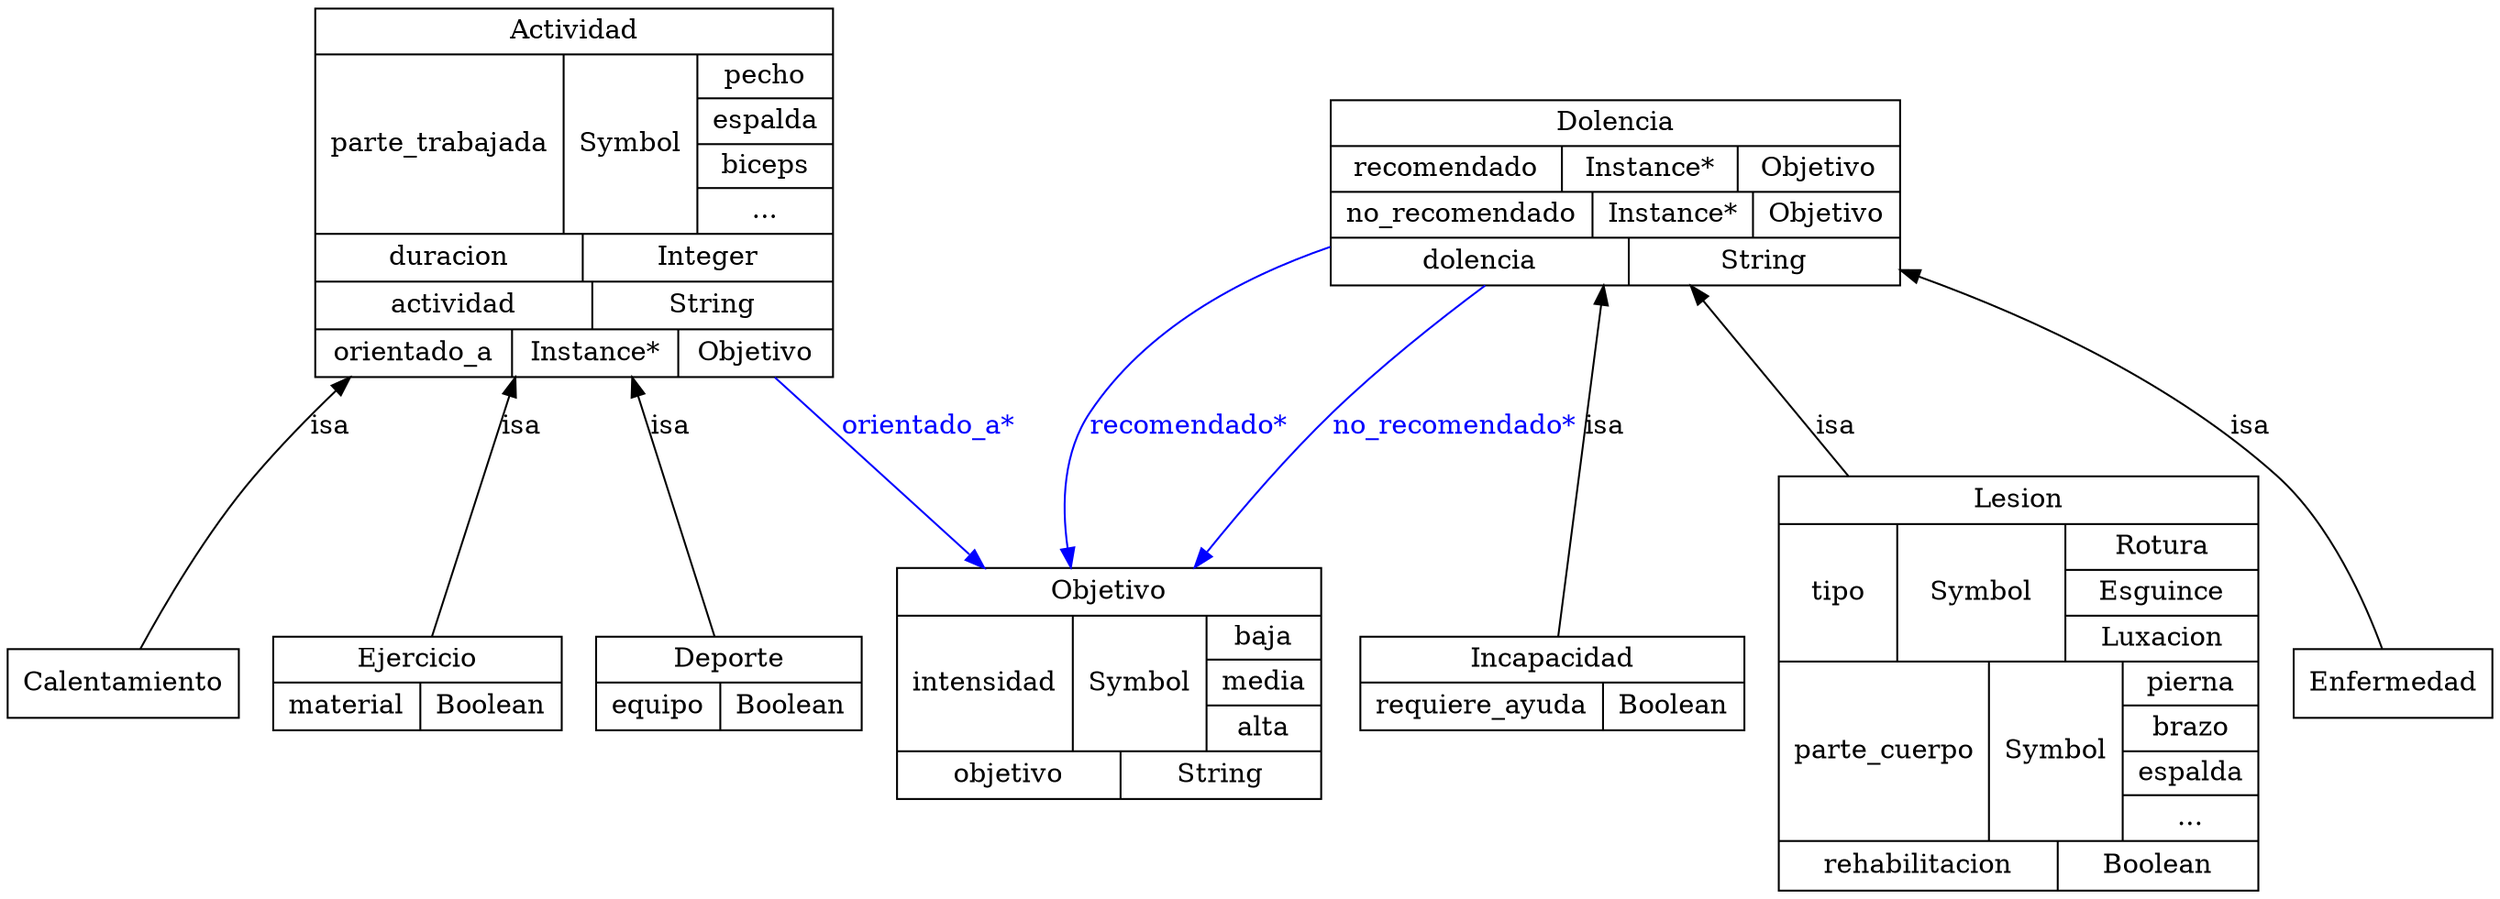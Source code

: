 digraph Practica {
	node [label="\N"];
	graph [bb="0,0,1095,464"];
	Calentamiento [label=Calentamiento, shape=box, color="0.0,0.0,0.0", fontcolor="0.0,0.0,0.0", pos="47,109", width="1.3056", height="0.5"];
	Actividad [label="{Actividad|{parte_trabajada|Symbol|{pecho|espalda|biceps|...}}|{duracion|Integer}|{actividad|String}|{orientado_a|Instance*|{Objetivo\
}}}", shape=record, color="0.0,0.0,0.0", fontcolor="0.0,0.0,0.0", pos="240,367", rects="129.5,439,350.5,463 129.5,343,231.5,439 231.5,343,291.5,439 291.5,415,350.5,439 291.5,391,350.5,415 291.5,367,350.5,391 291.5,343\
,350.5,367 129.5,319,244.5,343 244.5,319,350.5,343 129.5,295,248.5,319 248.5,295,350.5,319 129.5,271,213.5,295 213.5,271,284.5,\
295 284.5,271,350.5,295", width="3.0556", height="2.6806"];
	Incapacidad [label="{Incapacidad|{requiere_ayuda|Boolean}}", shape=record, color="0.0,0.0,0.0", fontcolor="0.0,0.0,0.0", pos="684,109", rects="602.5,109,765.5,133 602.5,85,703.5,109 703.5,85,765.5,109", width="2.25", height="0.68056"];
	Dolencia [label="{Dolencia|{recomendado|Instance*|{Objetivo}}|{no_recomendado|Instance*|{Objetivo}}|{dolencia|String}}", shape=record, color="0.0,0.0,0.0", fontcolor="0.0,0.0,0.0", pos="703,367", rects="578,391,828,415 578,367,678,391 678,367,755,391 755,367,828,391 578,343,693,367 693,343,763,367 763,343,828,367 578,319,709,343 \
709,319,828,343", width="3.4722", height="1.3472"];
	Objetivo [label="{Objetivo|{intensidad|Symbol|{baja|media|alta}}|{objetivo|String}}", shape=record, color="0.0,0.0,0.0", fontcolor="0.0,0.0,0.0", pos="475,109", rects="383.5,145,566.5,169 383.5,73,456.5,145 456.5,73,516.5,145 516.5,121,566.5,145 516.5,97,566.5,121 516.5,73,566.5,97 383.5,49,480.5\
,73 480.5,49,566.5,73", width="2.5278", height="1.6806"];
	Ejercicio [label="{Ejercicio|{material|Boolean}}", shape=record, color="0.0,0.0,0.0", fontcolor="0.0,0.0,0.0", pos="172,109", rects="111.5,109,232.5,133 111.5,85,170.5,109 170.5,85,232.5,109", width="1.6667", height="0.68056"];
	Lesion [label="{Lesion|{tipo|Symbol|{Rotura|Esguince|Luxacion}}|{parte_cuerpo|Symbol|{pierna|brazo|espalda|...}}|{rehabilitacion|Boolean}}", shape=record, color="0.0,0.0,0.0", fontcolor="0.0,0.0,0.0", pos="888,109", rects="783,193,993,217 783,121,835,193 835,121,910,193 910,169,993,193 910,145,993,169 910,121,993,145 783,25,874,121 874,25,934,121 934\
,97,993,121 934,73,993,97 934,49,993,73 934,25,993,49 783,1,902,25 902,1,993,25", width="2.9167", height="3.0139"];
	Deporte [label="{Deporte|{equipo|Boolean}}", shape=record, color="0.0,0.0,0.0", fontcolor="0.0,0.0,0.0", pos="308,109", rects="249.5,109,366.5,133 249.5,85,304.5,109 304.5,85,366.5,109", width="1.6111", height="0.68056"];
	Enfermedad [label=Enfermedad, shape=box, color="0.0,0.0,0.0", fontcolor="0.0,0.0,0.0", pos="1053,109", width="1.1667", height="0.5"];
	Actividad -> Calentamiento [dir=back, label=isa, color="0.0,0.0,0.0", fontcolor="0.0,0.0,0.0", pos="s,144.69,270.77 138.14,263.16 125.68,248.5 113.61,233.22 103,218 82.188,188.16 64.193,149.55 54.538,127.2", lp="135,244"];
	Dolencia -> Incapacidad [dir=back, label=isa, color="0.0,0.0,0.0", fontcolor="0.0,0.0,0.0", pos="s,699.45,318.77 698.71,308.76 694.64,253.48 688.72,173.1 685.79,133.26", lp="702,244"];
	Actividad -> Ejercicio [dir=back, label=isa, color="0.0,0.0,0.0", fontcolor="0.0,0.0,0.0", pos="s,214.68,270.93 212.13,261.24 199.68,214.01 186.1,162.49 178.36,133.12", lp="217,244"];
	Dolencia -> Objetivo [label="recomendado*", color="0.6666667,1.0,1.0", fontcolor="0.6666667,1.0,1.0", style=filled, pos="e,457.2,169.28 577.74,335.27 535.44,317.93 492.71,291.6 468,252 454.7,230.69 452.99,203.91 455.8,179.31", lp="510,244"];
	Dolencia -> Objetivo [label="no_recomendado*", color="0.6666667,1.0,1.0", fontcolor="0.6666667,1.0,1.0", style=filled, pos="e,517.1,169.12 649.22,318.93 627.84,298.95 603.52,275.07 583,252 562.2,228.6 541.06,201.51 523.07,177.23", lp="636,244"];
	Dolencia -> Lesion [dir=back, label=isa, color="0.0,0.0,0.0", fontcolor="0.0,0.0,0.0", pos="s,737.58,318.77 743.52,310.49 763.17,283.09 787.44,249.24 810.45,217.15", lp="803,244"];
	Actividad -> Deporte [dir=back, label=isa, color="0.0,0.0,0.0", fontcolor="0.0,0.0,0.0", pos="s,265.32,270.93 267.87,261.24 280.32,214.01 293.9,162.49 301.64,133.12", lp="282,244"];
	Dolencia -> Enfermedad [dir=back, label=isa, color="0.0,0.0,0.0", fontcolor="0.0,0.0,0.0", pos="s,828.32,326.49 837.66,322.6 893.99,298.69 956.73,264.4 1002,218 1027.4,191.98 1041.8,150.98 1048.5,127.38", lp="990,244"];
	Actividad -> Objetivo [label="orientado_a*", color="0.6666667,1.0,1.0", fontcolor="0.6666667,1.0,1.0", style=filled, pos="e,420.17,169.19 327.51,270.93 356.02,239.63 387.05,205.56 413.26,176.78", lp="393.5,244"];
}
